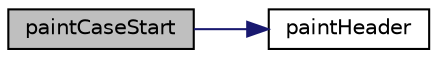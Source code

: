 digraph "paintCaseStart"
{
  edge [fontname="Helvetica",fontsize="10",labelfontname="Helvetica",labelfontsize="10"];
  node [fontname="Helvetica",fontsize="10",shape=record];
  rankdir="LR";
  Node1 [label="paintCaseStart",height=0.2,width=0.4,color="black", fillcolor="grey75", style="filled" fontcolor="black"];
  Node1 -> Node2 [color="midnightblue",fontsize="10",style="solid",fontname="Helvetica"];
  Node2 [label="paintHeader",height=0.2,width=0.4,color="black", fillcolor="white", style="filled",URL="$class_simple_reporter.html#a9d46c54cf3bed9e4cf5561b86cf51278"];
}
